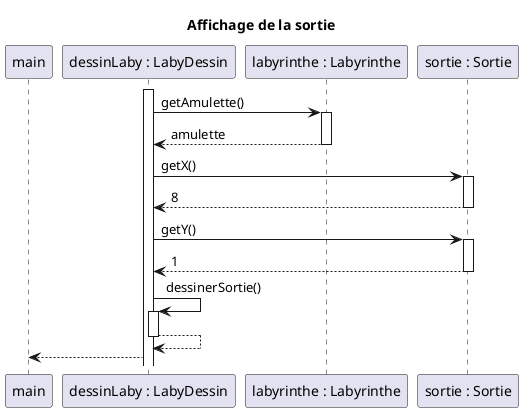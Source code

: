 @startuml
'https://plantuml.com/sequence-diagram

title Affichage de la sortie

participant "main" as MAIN
participant "dessinLaby : LabyDessin" as LD
participant "labyrinthe : Labyrinthe" as L
participant "sortie : Sortie" as S

activate LD
LD -> L : getAmulette()
activate L
L --> LD : amulette
deactivate L
LD -> S : getX()
activate S
S --> LD : 8
deactivate S
LD -> S : getY()
activate S
S --> LD : 1
deactivate S
LD -> LD : dessinerSortie()
activate LD
LD --> LD
deactivate LD
LD --> MAIN


@enduml